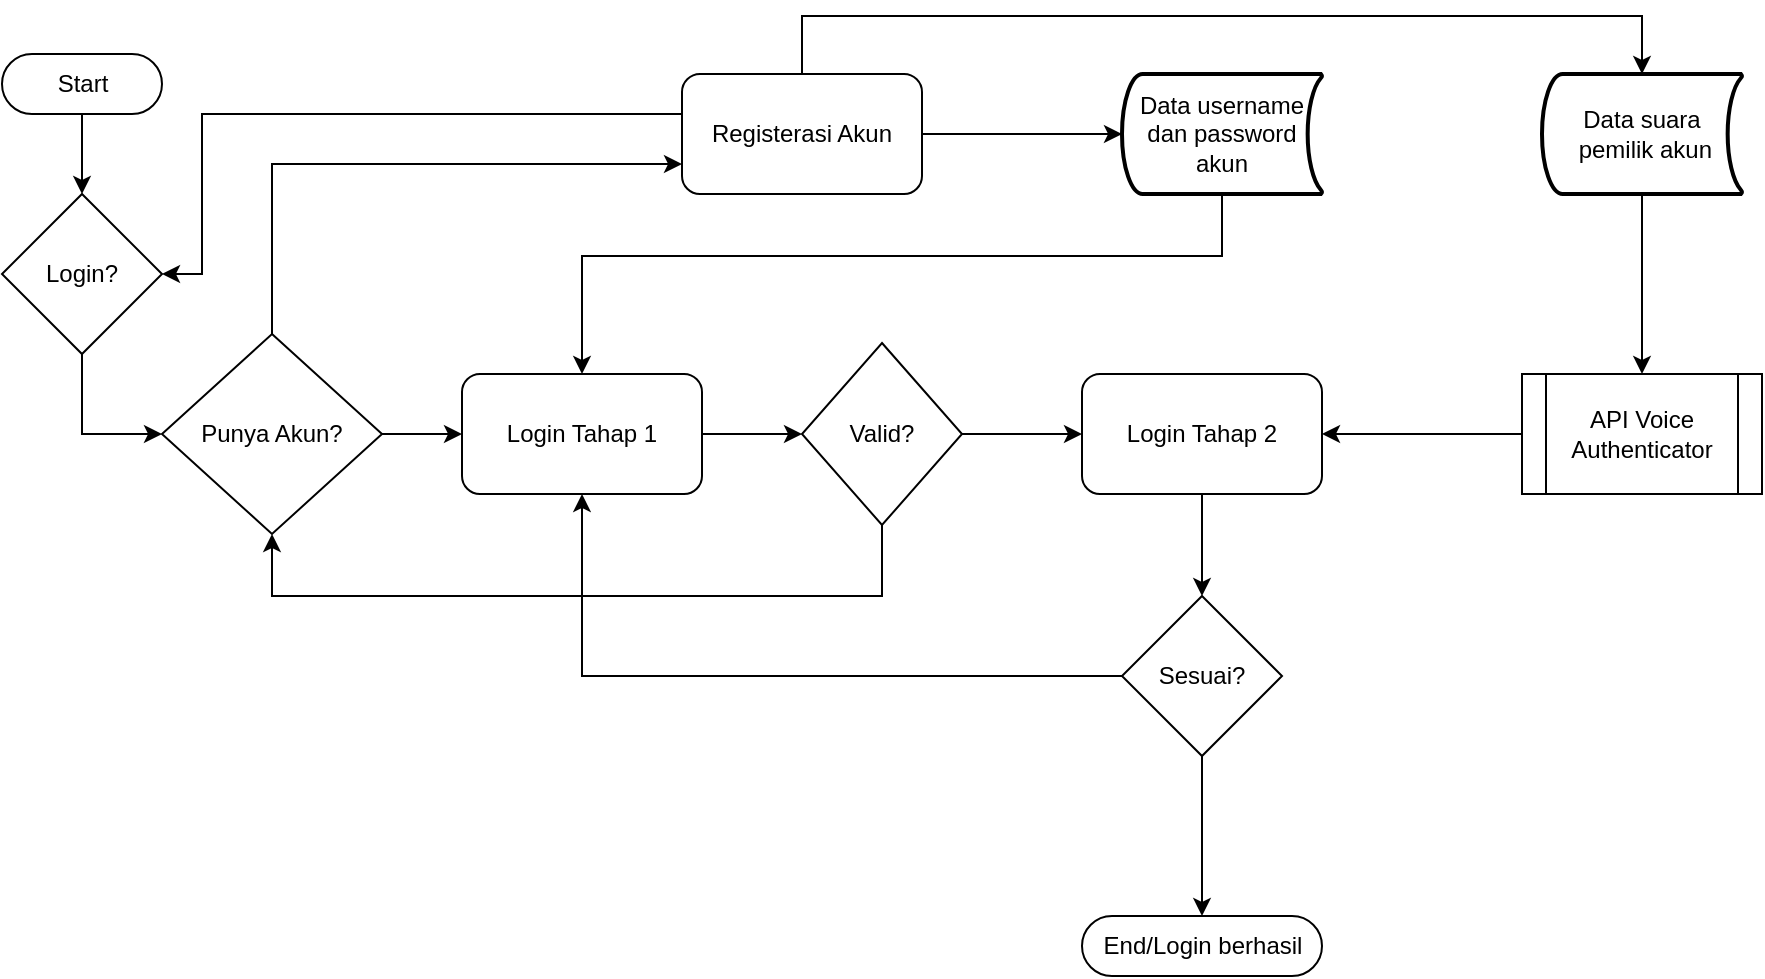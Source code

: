 <mxfile version="13.7.2" type="github">
  <diagram id="Ma68vpTk7sBy4XZ9rhYe" name="Page-1">
    <mxGraphModel dx="1422" dy="794" grid="1" gridSize="10" guides="1" tooltips="1" connect="1" arrows="1" fold="1" page="1" pageScale="1" pageWidth="1169" pageHeight="827" math="0" shadow="0">
      <root>
        <mxCell id="0" />
        <mxCell id="1" parent="0" />
        <mxCell id="b9rMEW8vJqsMmyq--6ru-4" style="edgeStyle=orthogonalEdgeStyle;rounded=0;orthogonalLoop=1;jettySize=auto;html=1;entryX=0.5;entryY=0;entryDx=0;entryDy=0;" parent="1" source="b9rMEW8vJqsMmyq--6ru-1" target="b9rMEW8vJqsMmyq--6ru-3" edge="1">
          <mxGeometry relative="1" as="geometry">
            <mxPoint x="190" y="219" as="targetPoint" />
          </mxGeometry>
        </mxCell>
        <mxCell id="b9rMEW8vJqsMmyq--6ru-1" value="Start" style="html=1;dashed=0;whitespace=wrap;shape=mxgraph.dfd.start" parent="1" vertex="1">
          <mxGeometry x="150" y="149" width="80" height="30" as="geometry" />
        </mxCell>
        <mxCell id="b9rMEW8vJqsMmyq--6ru-8" style="edgeStyle=orthogonalEdgeStyle;rounded=0;orthogonalLoop=1;jettySize=auto;html=1;entryX=0;entryY=0.5;entryDx=0;entryDy=0;exitX=0.5;exitY=1;exitDx=0;exitDy=0;" parent="1" source="b9rMEW8vJqsMmyq--6ru-3" target="b9rMEW8vJqsMmyq--6ru-7" edge="1">
          <mxGeometry relative="1" as="geometry" />
        </mxCell>
        <mxCell id="b9rMEW8vJqsMmyq--6ru-3" value="Login?" style="rhombus;whiteSpace=wrap;html=1;" parent="1" vertex="1">
          <mxGeometry x="150" y="219" width="80" height="80" as="geometry" />
        </mxCell>
        <mxCell id="b9rMEW8vJqsMmyq--6ru-10" style="edgeStyle=orthogonalEdgeStyle;rounded=0;orthogonalLoop=1;jettySize=auto;html=1;entryX=0;entryY=0.75;entryDx=0;entryDy=0;" parent="1" source="b9rMEW8vJqsMmyq--6ru-7" target="b9rMEW8vJqsMmyq--6ru-9" edge="1">
          <mxGeometry relative="1" as="geometry">
            <Array as="points">
              <mxPoint x="285" y="204" />
            </Array>
          </mxGeometry>
        </mxCell>
        <mxCell id="b9rMEW8vJqsMmyq--6ru-12" style="edgeStyle=orthogonalEdgeStyle;rounded=0;orthogonalLoop=1;jettySize=auto;html=1;entryX=0;entryY=0.5;entryDx=0;entryDy=0;" parent="1" source="b9rMEW8vJqsMmyq--6ru-7" target="b9rMEW8vJqsMmyq--6ru-11" edge="1">
          <mxGeometry relative="1" as="geometry" />
        </mxCell>
        <mxCell id="b9rMEW8vJqsMmyq--6ru-7" value="Punya Akun?" style="rhombus;whiteSpace=wrap;html=1;" parent="1" vertex="1">
          <mxGeometry x="230" y="289" width="110" height="100" as="geometry" />
        </mxCell>
        <mxCell id="b9rMEW8vJqsMmyq--6ru-13" style="edgeStyle=orthogonalEdgeStyle;rounded=0;orthogonalLoop=1;jettySize=auto;html=1;entryX=1;entryY=0.5;entryDx=0;entryDy=0;" parent="1" source="b9rMEW8vJqsMmyq--6ru-9" target="b9rMEW8vJqsMmyq--6ru-3" edge="1">
          <mxGeometry relative="1" as="geometry">
            <mxPoint x="240" y="244" as="targetPoint" />
            <Array as="points">
              <mxPoint x="250" y="179" />
              <mxPoint x="250" y="259" />
            </Array>
          </mxGeometry>
        </mxCell>
        <mxCell id="b9rMEW8vJqsMmyq--6ru-16" style="edgeStyle=orthogonalEdgeStyle;rounded=0;orthogonalLoop=1;jettySize=auto;html=1;entryX=0;entryY=0.5;entryDx=0;entryDy=0;entryPerimeter=0;" parent="1" source="b9rMEW8vJqsMmyq--6ru-9" target="b9rMEW8vJqsMmyq--6ru-15" edge="1">
          <mxGeometry relative="1" as="geometry" />
        </mxCell>
        <mxCell id="XhYgFZuNZCempVCC6TW1-8" style="edgeStyle=orthogonalEdgeStyle;rounded=0;orthogonalLoop=1;jettySize=auto;html=1;entryX=0.5;entryY=0;entryDx=0;entryDy=0;entryPerimeter=0;" edge="1" parent="1" source="b9rMEW8vJqsMmyq--6ru-9" target="XhYgFZuNZCempVCC6TW1-7">
          <mxGeometry relative="1" as="geometry">
            <Array as="points">
              <mxPoint x="550" y="130" />
              <mxPoint x="970" y="130" />
            </Array>
          </mxGeometry>
        </mxCell>
        <mxCell id="b9rMEW8vJqsMmyq--6ru-9" value="Registerasi Akun" style="rounded=1;whiteSpace=wrap;html=1;" parent="1" vertex="1">
          <mxGeometry x="490" y="159" width="120" height="60" as="geometry" />
        </mxCell>
        <mxCell id="XhYgFZuNZCempVCC6TW1-2" style="edgeStyle=orthogonalEdgeStyle;rounded=0;orthogonalLoop=1;jettySize=auto;html=1;entryX=0;entryY=0.5;entryDx=0;entryDy=0;" edge="1" parent="1" source="b9rMEW8vJqsMmyq--6ru-11" target="XhYgFZuNZCempVCC6TW1-1">
          <mxGeometry relative="1" as="geometry" />
        </mxCell>
        <mxCell id="b9rMEW8vJqsMmyq--6ru-11" value="Login Tahap 1" style="rounded=1;whiteSpace=wrap;html=1;" parent="1" vertex="1">
          <mxGeometry x="380" y="309" width="120" height="60" as="geometry" />
        </mxCell>
        <mxCell id="b9rMEW8vJqsMmyq--6ru-18" style="edgeStyle=orthogonalEdgeStyle;rounded=0;orthogonalLoop=1;jettySize=auto;html=1;entryX=0.5;entryY=0;entryDx=0;entryDy=0;" parent="1" source="b9rMEW8vJqsMmyq--6ru-15" target="b9rMEW8vJqsMmyq--6ru-11" edge="1">
          <mxGeometry relative="1" as="geometry">
            <Array as="points">
              <mxPoint x="760" y="250" />
              <mxPoint x="440" y="250" />
            </Array>
          </mxGeometry>
        </mxCell>
        <mxCell id="b9rMEW8vJqsMmyq--6ru-15" value="Data username dan password akun" style="strokeWidth=2;html=1;shape=mxgraph.flowchart.stored_data;whiteSpace=wrap;" parent="1" vertex="1">
          <mxGeometry x="710" y="159" width="100" height="60" as="geometry" />
        </mxCell>
        <mxCell id="XhYgFZuNZCempVCC6TW1-3" style="edgeStyle=orthogonalEdgeStyle;rounded=0;orthogonalLoop=1;jettySize=auto;html=1;entryX=0.5;entryY=1;entryDx=0;entryDy=0;" edge="1" parent="1" source="XhYgFZuNZCempVCC6TW1-1" target="b9rMEW8vJqsMmyq--6ru-7">
          <mxGeometry relative="1" as="geometry">
            <Array as="points">
              <mxPoint x="590" y="420" />
              <mxPoint x="285" y="420" />
            </Array>
          </mxGeometry>
        </mxCell>
        <mxCell id="XhYgFZuNZCempVCC6TW1-4" style="edgeStyle=orthogonalEdgeStyle;rounded=0;orthogonalLoop=1;jettySize=auto;html=1;entryX=0;entryY=0.5;entryDx=0;entryDy=0;" edge="1" parent="1" source="XhYgFZuNZCempVCC6TW1-1" target="XhYgFZuNZCempVCC6TW1-5">
          <mxGeometry relative="1" as="geometry">
            <mxPoint x="700" y="339" as="targetPoint" />
          </mxGeometry>
        </mxCell>
        <mxCell id="XhYgFZuNZCempVCC6TW1-1" value="Valid?" style="rhombus;whiteSpace=wrap;html=1;" vertex="1" parent="1">
          <mxGeometry x="550" y="293.5" width="80" height="91" as="geometry" />
        </mxCell>
        <mxCell id="XhYgFZuNZCempVCC6TW1-13" style="edgeStyle=orthogonalEdgeStyle;rounded=0;orthogonalLoop=1;jettySize=auto;html=1;entryX=0.5;entryY=0;entryDx=0;entryDy=0;" edge="1" parent="1" source="XhYgFZuNZCempVCC6TW1-5" target="XhYgFZuNZCempVCC6TW1-12">
          <mxGeometry relative="1" as="geometry" />
        </mxCell>
        <mxCell id="XhYgFZuNZCempVCC6TW1-5" value="Login Tahap 2" style="rounded=1;whiteSpace=wrap;html=1;" vertex="1" parent="1">
          <mxGeometry x="690" y="309" width="120" height="60" as="geometry" />
        </mxCell>
        <mxCell id="XhYgFZuNZCempVCC6TW1-18" style="edgeStyle=orthogonalEdgeStyle;rounded=0;orthogonalLoop=1;jettySize=auto;html=1;entryX=0.5;entryY=0;entryDx=0;entryDy=0;" edge="1" parent="1" source="XhYgFZuNZCempVCC6TW1-7" target="XhYgFZuNZCempVCC6TW1-17">
          <mxGeometry relative="1" as="geometry" />
        </mxCell>
        <mxCell id="XhYgFZuNZCempVCC6TW1-7" value="Data suara&lt;br&gt;&amp;nbsp;pemilik akun" style="strokeWidth=2;html=1;shape=mxgraph.flowchart.stored_data;whiteSpace=wrap;" vertex="1" parent="1">
          <mxGeometry x="920" y="159" width="100" height="60" as="geometry" />
        </mxCell>
        <mxCell id="XhYgFZuNZCempVCC6TW1-15" style="edgeStyle=orthogonalEdgeStyle;rounded=0;orthogonalLoop=1;jettySize=auto;html=1;entryX=0.5;entryY=0.5;entryDx=0;entryDy=-15;entryPerimeter=0;" edge="1" parent="1" source="XhYgFZuNZCempVCC6TW1-12" target="XhYgFZuNZCempVCC6TW1-14">
          <mxGeometry relative="1" as="geometry" />
        </mxCell>
        <mxCell id="XhYgFZuNZCempVCC6TW1-16" style="edgeStyle=orthogonalEdgeStyle;rounded=0;orthogonalLoop=1;jettySize=auto;html=1;entryX=0.5;entryY=1;entryDx=0;entryDy=0;" edge="1" parent="1" source="XhYgFZuNZCempVCC6TW1-12" target="b9rMEW8vJqsMmyq--6ru-11">
          <mxGeometry relative="1" as="geometry" />
        </mxCell>
        <mxCell id="XhYgFZuNZCempVCC6TW1-12" value="Sesuai?" style="rhombus;whiteSpace=wrap;html=1;" vertex="1" parent="1">
          <mxGeometry x="710" y="420" width="80" height="80" as="geometry" />
        </mxCell>
        <mxCell id="XhYgFZuNZCempVCC6TW1-14" value="End/Login berhasil" style="html=1;dashed=0;whitespace=wrap;shape=mxgraph.dfd.start" vertex="1" parent="1">
          <mxGeometry x="690" y="580" width="120" height="30" as="geometry" />
        </mxCell>
        <mxCell id="XhYgFZuNZCempVCC6TW1-19" style="edgeStyle=orthogonalEdgeStyle;rounded=0;orthogonalLoop=1;jettySize=auto;html=1;entryX=1;entryY=0.5;entryDx=0;entryDy=0;" edge="1" parent="1" source="XhYgFZuNZCempVCC6TW1-17" target="XhYgFZuNZCempVCC6TW1-5">
          <mxGeometry relative="1" as="geometry" />
        </mxCell>
        <mxCell id="XhYgFZuNZCempVCC6TW1-17" value="API Voice Authenticator" style="shape=process;whiteSpace=wrap;html=1;backgroundOutline=1;" vertex="1" parent="1">
          <mxGeometry x="910" y="309" width="120" height="60" as="geometry" />
        </mxCell>
      </root>
    </mxGraphModel>
  </diagram>
</mxfile>
